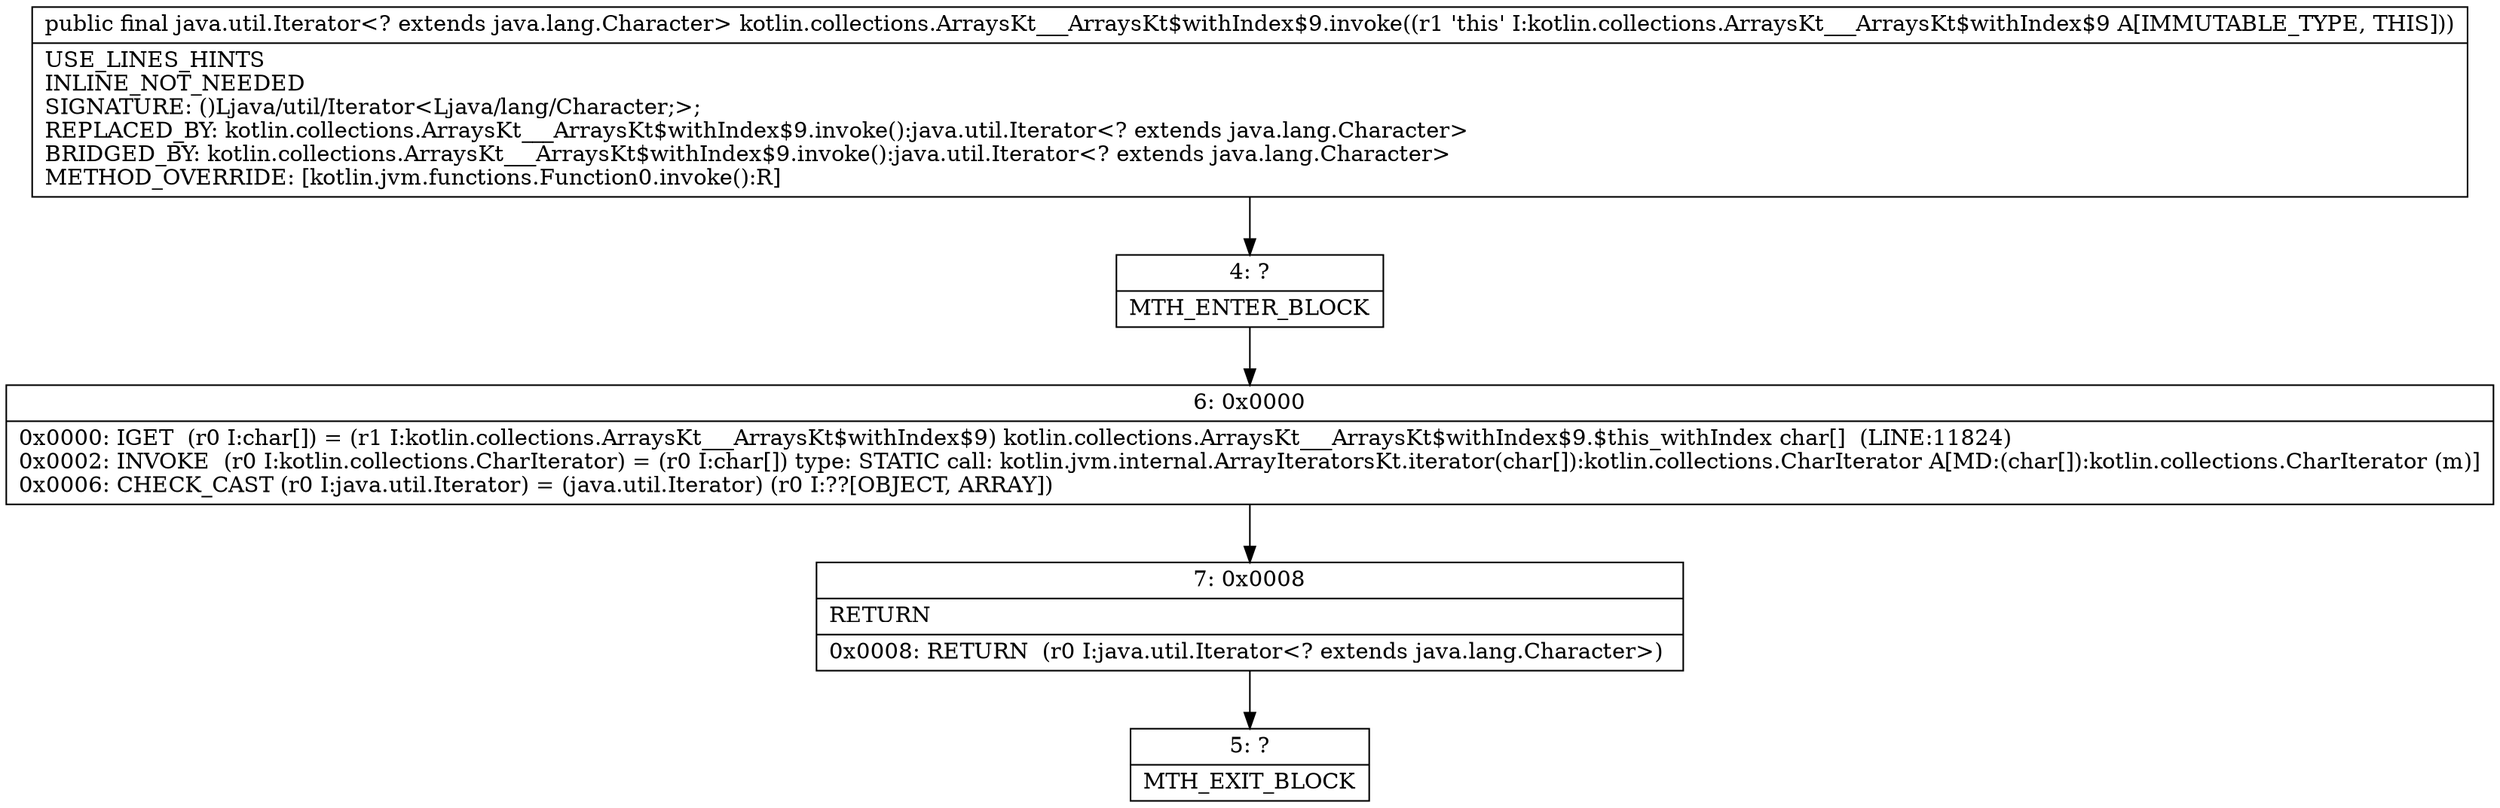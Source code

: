 digraph "CFG forkotlin.collections.ArraysKt___ArraysKt$withIndex$9.invoke()Ljava\/util\/Iterator;" {
Node_4 [shape=record,label="{4\:\ ?|MTH_ENTER_BLOCK\l}"];
Node_6 [shape=record,label="{6\:\ 0x0000|0x0000: IGET  (r0 I:char[]) = (r1 I:kotlin.collections.ArraysKt___ArraysKt$withIndex$9) kotlin.collections.ArraysKt___ArraysKt$withIndex$9.$this_withIndex char[]  (LINE:11824)\l0x0002: INVOKE  (r0 I:kotlin.collections.CharIterator) = (r0 I:char[]) type: STATIC call: kotlin.jvm.internal.ArrayIteratorsKt.iterator(char[]):kotlin.collections.CharIterator A[MD:(char[]):kotlin.collections.CharIterator (m)]\l0x0006: CHECK_CAST (r0 I:java.util.Iterator) = (java.util.Iterator) (r0 I:??[OBJECT, ARRAY]) \l}"];
Node_7 [shape=record,label="{7\:\ 0x0008|RETURN\l|0x0008: RETURN  (r0 I:java.util.Iterator\<? extends java.lang.Character\>) \l}"];
Node_5 [shape=record,label="{5\:\ ?|MTH_EXIT_BLOCK\l}"];
MethodNode[shape=record,label="{public final java.util.Iterator\<? extends java.lang.Character\> kotlin.collections.ArraysKt___ArraysKt$withIndex$9.invoke((r1 'this' I:kotlin.collections.ArraysKt___ArraysKt$withIndex$9 A[IMMUTABLE_TYPE, THIS]))  | USE_LINES_HINTS\lINLINE_NOT_NEEDED\lSIGNATURE: ()Ljava\/util\/Iterator\<Ljava\/lang\/Character;\>;\lREPLACED_BY: kotlin.collections.ArraysKt___ArraysKt$withIndex$9.invoke():java.util.Iterator\<? extends java.lang.Character\>\lBRIDGED_BY: kotlin.collections.ArraysKt___ArraysKt$withIndex$9.invoke():java.util.Iterator\<? extends java.lang.Character\>\lMETHOD_OVERRIDE: [kotlin.jvm.functions.Function0.invoke():R]\l}"];
MethodNode -> Node_4;Node_4 -> Node_6;
Node_6 -> Node_7;
Node_7 -> Node_5;
}

